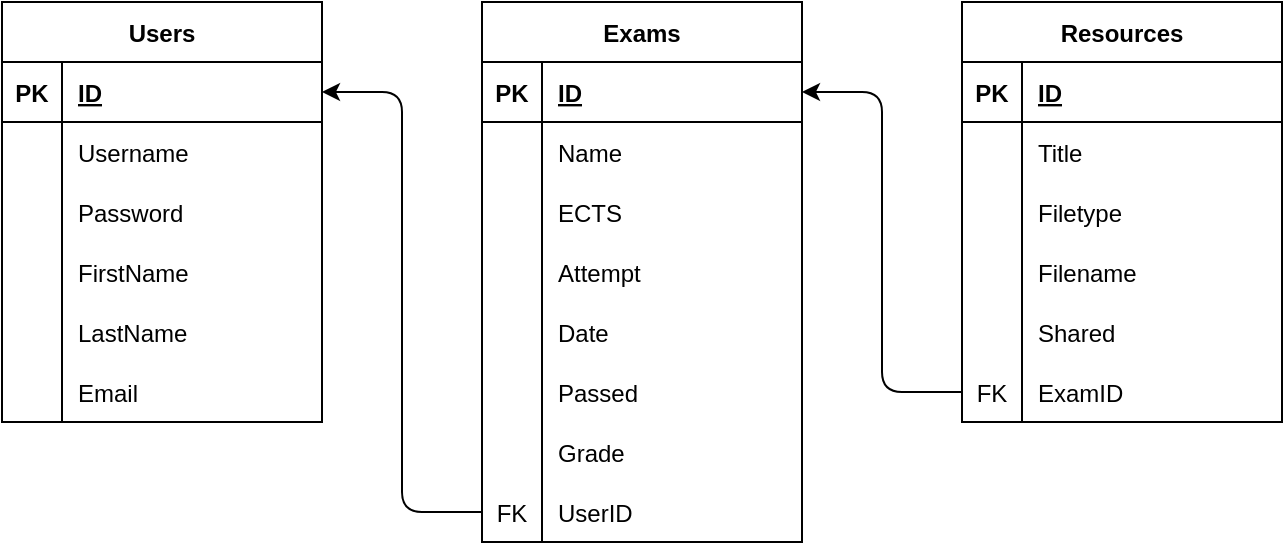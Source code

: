 <mxfile version="13.4.0" type="device"><diagram id="3Y3d2DUZuasznFuktouN" name="Page-1"><mxGraphModel dx="1662" dy="794" grid="1" gridSize="10" guides="1" tooltips="1" connect="1" arrows="1" fold="1" page="1" pageScale="1" pageWidth="827" pageHeight="1169" math="0" shadow="0"><root><mxCell id="0"/><mxCell id="1" parent="0"/><mxCell id="htdD64bJATMVgmMlnhR_-27" value="Exams" style="shape=table;startSize=30;container=1;collapsible=1;childLayout=tableLayout;fixedRows=1;rowLines=0;fontStyle=1;align=center;resizeLast=1;" parent="1" vertex="1"><mxGeometry x="760" y="250" width="160" height="270" as="geometry"/></mxCell><mxCell id="htdD64bJATMVgmMlnhR_-28" value="" style="shape=partialRectangle;collapsible=0;dropTarget=0;pointerEvents=0;fillColor=none;top=0;left=0;bottom=1;right=0;points=[[0,0.5],[1,0.5]];portConstraint=eastwest;" parent="htdD64bJATMVgmMlnhR_-27" vertex="1"><mxGeometry y="30" width="160" height="30" as="geometry"/></mxCell><mxCell id="htdD64bJATMVgmMlnhR_-29" value="PK" style="shape=partialRectangle;connectable=0;fillColor=none;top=0;left=0;bottom=0;right=0;fontStyle=1;overflow=hidden;" parent="htdD64bJATMVgmMlnhR_-28" vertex="1"><mxGeometry width="30" height="30" as="geometry"/></mxCell><mxCell id="htdD64bJATMVgmMlnhR_-30" value="ID" style="shape=partialRectangle;connectable=0;fillColor=none;top=0;left=0;bottom=0;right=0;align=left;spacingLeft=6;fontStyle=5;overflow=hidden;" parent="htdD64bJATMVgmMlnhR_-28" vertex="1"><mxGeometry x="30" width="130" height="30" as="geometry"/></mxCell><mxCell id="htdD64bJATMVgmMlnhR_-31" value="" style="shape=partialRectangle;collapsible=0;dropTarget=0;pointerEvents=0;fillColor=none;top=0;left=0;bottom=0;right=0;points=[[0,0.5],[1,0.5]];portConstraint=eastwest;" parent="htdD64bJATMVgmMlnhR_-27" vertex="1"><mxGeometry y="60" width="160" height="30" as="geometry"/></mxCell><mxCell id="htdD64bJATMVgmMlnhR_-32" value="" style="shape=partialRectangle;connectable=0;fillColor=none;top=0;left=0;bottom=0;right=0;editable=1;overflow=hidden;" parent="htdD64bJATMVgmMlnhR_-31" vertex="1"><mxGeometry width="30" height="30" as="geometry"/></mxCell><mxCell id="htdD64bJATMVgmMlnhR_-33" value="Name" style="shape=partialRectangle;connectable=0;fillColor=none;top=0;left=0;bottom=0;right=0;align=left;spacingLeft=6;overflow=hidden;" parent="htdD64bJATMVgmMlnhR_-31" vertex="1"><mxGeometry x="30" width="130" height="30" as="geometry"/></mxCell><mxCell id="htdD64bJATMVgmMlnhR_-34" value="" style="shape=partialRectangle;collapsible=0;dropTarget=0;pointerEvents=0;fillColor=none;top=0;left=0;bottom=0;right=0;points=[[0,0.5],[1,0.5]];portConstraint=eastwest;" parent="htdD64bJATMVgmMlnhR_-27" vertex="1"><mxGeometry y="90" width="160" height="30" as="geometry"/></mxCell><mxCell id="htdD64bJATMVgmMlnhR_-35" value="" style="shape=partialRectangle;connectable=0;fillColor=none;top=0;left=0;bottom=0;right=0;editable=1;overflow=hidden;" parent="htdD64bJATMVgmMlnhR_-34" vertex="1"><mxGeometry width="30" height="30" as="geometry"/></mxCell><mxCell id="htdD64bJATMVgmMlnhR_-36" value="ECTS" style="shape=partialRectangle;connectable=0;fillColor=none;top=0;left=0;bottom=0;right=0;align=left;spacingLeft=6;overflow=hidden;" parent="htdD64bJATMVgmMlnhR_-34" vertex="1"><mxGeometry x="30" width="130" height="30" as="geometry"/></mxCell><mxCell id="htdD64bJATMVgmMlnhR_-37" value="" style="shape=partialRectangle;collapsible=0;dropTarget=0;pointerEvents=0;fillColor=none;top=0;left=0;bottom=0;right=0;points=[[0,0.5],[1,0.5]];portConstraint=eastwest;" parent="htdD64bJATMVgmMlnhR_-27" vertex="1"><mxGeometry y="120" width="160" height="30" as="geometry"/></mxCell><mxCell id="htdD64bJATMVgmMlnhR_-38" value="" style="shape=partialRectangle;connectable=0;fillColor=none;top=0;left=0;bottom=0;right=0;editable=1;overflow=hidden;" parent="htdD64bJATMVgmMlnhR_-37" vertex="1"><mxGeometry width="30" height="30" as="geometry"/></mxCell><mxCell id="htdD64bJATMVgmMlnhR_-39" value="Attempt" style="shape=partialRectangle;connectable=0;fillColor=none;top=0;left=0;bottom=0;right=0;align=left;spacingLeft=6;overflow=hidden;" parent="htdD64bJATMVgmMlnhR_-37" vertex="1"><mxGeometry x="30" width="130" height="30" as="geometry"/></mxCell><mxCell id="htdD64bJATMVgmMlnhR_-89" value="" style="shape=partialRectangle;collapsible=0;dropTarget=0;pointerEvents=0;fillColor=none;top=0;left=0;bottom=0;right=0;points=[[0,0.5],[1,0.5]];portConstraint=eastwest;" parent="htdD64bJATMVgmMlnhR_-27" vertex="1"><mxGeometry y="150" width="160" height="30" as="geometry"/></mxCell><mxCell id="htdD64bJATMVgmMlnhR_-90" value="" style="shape=partialRectangle;connectable=0;fillColor=none;top=0;left=0;bottom=0;right=0;editable=1;overflow=hidden;" parent="htdD64bJATMVgmMlnhR_-89" vertex="1"><mxGeometry width="30" height="30" as="geometry"/></mxCell><mxCell id="htdD64bJATMVgmMlnhR_-91" value="Date" style="shape=partialRectangle;connectable=0;fillColor=none;top=0;left=0;bottom=0;right=0;align=left;spacingLeft=6;overflow=hidden;" parent="htdD64bJATMVgmMlnhR_-89" vertex="1"><mxGeometry x="30" width="130" height="30" as="geometry"/></mxCell><mxCell id="htdD64bJATMVgmMlnhR_-93" value="" style="shape=partialRectangle;collapsible=0;dropTarget=0;pointerEvents=0;fillColor=none;top=0;left=0;bottom=0;right=0;points=[[0,0.5],[1,0.5]];portConstraint=eastwest;" parent="htdD64bJATMVgmMlnhR_-27" vertex="1"><mxGeometry y="180" width="160" height="30" as="geometry"/></mxCell><mxCell id="htdD64bJATMVgmMlnhR_-94" value="" style="shape=partialRectangle;connectable=0;fillColor=none;top=0;left=0;bottom=0;right=0;editable=1;overflow=hidden;" parent="htdD64bJATMVgmMlnhR_-93" vertex="1"><mxGeometry width="30" height="30" as="geometry"/></mxCell><mxCell id="htdD64bJATMVgmMlnhR_-95" value="Passed" style="shape=partialRectangle;connectable=0;fillColor=none;top=0;left=0;bottom=0;right=0;align=left;spacingLeft=6;overflow=hidden;" parent="htdD64bJATMVgmMlnhR_-93" vertex="1"><mxGeometry x="30" width="130" height="30" as="geometry"/></mxCell><mxCell id="htdD64bJATMVgmMlnhR_-97" value="" style="shape=partialRectangle;collapsible=0;dropTarget=0;pointerEvents=0;fillColor=none;top=0;left=0;bottom=0;right=0;points=[[0,0.5],[1,0.5]];portConstraint=eastwest;" parent="htdD64bJATMVgmMlnhR_-27" vertex="1"><mxGeometry y="210" width="160" height="30" as="geometry"/></mxCell><mxCell id="htdD64bJATMVgmMlnhR_-98" value="" style="shape=partialRectangle;connectable=0;fillColor=none;top=0;left=0;bottom=0;right=0;editable=1;overflow=hidden;" parent="htdD64bJATMVgmMlnhR_-97" vertex="1"><mxGeometry width="30" height="30" as="geometry"/></mxCell><mxCell id="htdD64bJATMVgmMlnhR_-99" value="Grade" style="shape=partialRectangle;connectable=0;fillColor=none;top=0;left=0;bottom=0;right=0;align=left;spacingLeft=6;overflow=hidden;" parent="htdD64bJATMVgmMlnhR_-97" vertex="1"><mxGeometry x="30" width="130" height="30" as="geometry"/></mxCell><mxCell id="htdD64bJATMVgmMlnhR_-101" value="" style="shape=partialRectangle;collapsible=0;dropTarget=0;pointerEvents=0;fillColor=none;top=0;left=0;bottom=0;right=0;points=[[0,0.5],[1,0.5]];portConstraint=eastwest;" parent="htdD64bJATMVgmMlnhR_-27" vertex="1"><mxGeometry y="240" width="160" height="30" as="geometry"/></mxCell><mxCell id="htdD64bJATMVgmMlnhR_-102" value="FK" style="shape=partialRectangle;connectable=0;fillColor=none;top=0;left=0;bottom=0;right=0;fontStyle=0;overflow=hidden;" parent="htdD64bJATMVgmMlnhR_-101" vertex="1"><mxGeometry width="30" height="30" as="geometry"/></mxCell><mxCell id="htdD64bJATMVgmMlnhR_-103" value="UserID" style="shape=partialRectangle;connectable=0;fillColor=none;top=0;left=0;bottom=0;right=0;align=left;spacingLeft=6;fontStyle=0;overflow=hidden;" parent="htdD64bJATMVgmMlnhR_-101" vertex="1"><mxGeometry x="30" width="130" height="30" as="geometry"/></mxCell><mxCell id="htdD64bJATMVgmMlnhR_-64" value="Users" style="shape=table;startSize=30;container=1;collapsible=1;childLayout=tableLayout;fixedRows=1;rowLines=0;fontStyle=1;align=center;resizeLast=1;" parent="1" vertex="1"><mxGeometry x="520" y="250" width="160" height="210" as="geometry"><mxRectangle x="500" y="330" width="70" height="30" as="alternateBounds"/></mxGeometry></mxCell><mxCell id="htdD64bJATMVgmMlnhR_-65" value="" style="shape=partialRectangle;collapsible=0;dropTarget=0;pointerEvents=0;fillColor=none;top=0;left=0;bottom=1;right=0;points=[[0,0.5],[1,0.5]];portConstraint=eastwest;" parent="htdD64bJATMVgmMlnhR_-64" vertex="1"><mxGeometry y="30" width="160" height="30" as="geometry"/></mxCell><mxCell id="htdD64bJATMVgmMlnhR_-66" value="PK" style="shape=partialRectangle;connectable=0;fillColor=none;top=0;left=0;bottom=0;right=0;fontStyle=1;overflow=hidden;" parent="htdD64bJATMVgmMlnhR_-65" vertex="1"><mxGeometry width="30" height="30" as="geometry"/></mxCell><mxCell id="htdD64bJATMVgmMlnhR_-67" value="ID" style="shape=partialRectangle;connectable=0;fillColor=none;top=0;left=0;bottom=0;right=0;align=left;spacingLeft=6;fontStyle=5;overflow=hidden;" parent="htdD64bJATMVgmMlnhR_-65" vertex="1"><mxGeometry x="30" width="130" height="30" as="geometry"/></mxCell><mxCell id="htdD64bJATMVgmMlnhR_-68" value="" style="shape=partialRectangle;collapsible=0;dropTarget=0;pointerEvents=0;fillColor=none;top=0;left=0;bottom=0;right=0;points=[[0,0.5],[1,0.5]];portConstraint=eastwest;" parent="htdD64bJATMVgmMlnhR_-64" vertex="1"><mxGeometry y="60" width="160" height="30" as="geometry"/></mxCell><mxCell id="htdD64bJATMVgmMlnhR_-69" value="" style="shape=partialRectangle;connectable=0;fillColor=none;top=0;left=0;bottom=0;right=0;editable=1;overflow=hidden;" parent="htdD64bJATMVgmMlnhR_-68" vertex="1"><mxGeometry width="30" height="30" as="geometry"/></mxCell><mxCell id="htdD64bJATMVgmMlnhR_-70" value="Username" style="shape=partialRectangle;connectable=0;fillColor=none;top=0;left=0;bottom=0;right=0;align=left;spacingLeft=6;overflow=hidden;" parent="htdD64bJATMVgmMlnhR_-68" vertex="1"><mxGeometry x="30" width="130" height="30" as="geometry"/></mxCell><mxCell id="htdD64bJATMVgmMlnhR_-71" value="" style="shape=partialRectangle;collapsible=0;dropTarget=0;pointerEvents=0;fillColor=none;top=0;left=0;bottom=0;right=0;points=[[0,0.5],[1,0.5]];portConstraint=eastwest;" parent="htdD64bJATMVgmMlnhR_-64" vertex="1"><mxGeometry y="90" width="160" height="30" as="geometry"/></mxCell><mxCell id="htdD64bJATMVgmMlnhR_-72" value="" style="shape=partialRectangle;connectable=0;fillColor=none;top=0;left=0;bottom=0;right=0;editable=1;overflow=hidden;" parent="htdD64bJATMVgmMlnhR_-71" vertex="1"><mxGeometry width="30" height="30" as="geometry"/></mxCell><mxCell id="htdD64bJATMVgmMlnhR_-73" value="Password" style="shape=partialRectangle;connectable=0;fillColor=none;top=0;left=0;bottom=0;right=0;align=left;spacingLeft=6;overflow=hidden;" parent="htdD64bJATMVgmMlnhR_-71" vertex="1"><mxGeometry x="30" width="130" height="30" as="geometry"/></mxCell><mxCell id="htdD64bJATMVgmMlnhR_-74" value="" style="shape=partialRectangle;collapsible=0;dropTarget=0;pointerEvents=0;fillColor=none;top=0;left=0;bottom=0;right=0;points=[[0,0.5],[1,0.5]];portConstraint=eastwest;" parent="htdD64bJATMVgmMlnhR_-64" vertex="1"><mxGeometry y="120" width="160" height="30" as="geometry"/></mxCell><mxCell id="htdD64bJATMVgmMlnhR_-75" value="" style="shape=partialRectangle;connectable=0;fillColor=none;top=0;left=0;bottom=0;right=0;editable=1;overflow=hidden;" parent="htdD64bJATMVgmMlnhR_-74" vertex="1"><mxGeometry width="30" height="30" as="geometry"/></mxCell><mxCell id="htdD64bJATMVgmMlnhR_-76" value="FirstName" style="shape=partialRectangle;connectable=0;fillColor=none;top=0;left=0;bottom=0;right=0;align=left;spacingLeft=6;overflow=hidden;" parent="htdD64bJATMVgmMlnhR_-74" vertex="1"><mxGeometry x="30" width="130" height="30" as="geometry"/></mxCell><mxCell id="htdD64bJATMVgmMlnhR_-80" value="" style="shape=partialRectangle;collapsible=0;dropTarget=0;pointerEvents=0;fillColor=none;top=0;left=0;bottom=0;right=0;points=[[0,0.5],[1,0.5]];portConstraint=eastwest;" parent="htdD64bJATMVgmMlnhR_-64" vertex="1"><mxGeometry y="150" width="160" height="30" as="geometry"/></mxCell><mxCell id="htdD64bJATMVgmMlnhR_-81" value="" style="shape=partialRectangle;connectable=0;fillColor=none;top=0;left=0;bottom=0;right=0;editable=1;overflow=hidden;" parent="htdD64bJATMVgmMlnhR_-80" vertex="1"><mxGeometry width="30" height="30" as="geometry"/></mxCell><mxCell id="htdD64bJATMVgmMlnhR_-82" value="LastName" style="shape=partialRectangle;connectable=0;fillColor=none;top=0;left=0;bottom=0;right=0;align=left;spacingLeft=6;overflow=hidden;" parent="htdD64bJATMVgmMlnhR_-80" vertex="1"><mxGeometry x="30" width="130" height="30" as="geometry"/></mxCell><mxCell id="htdD64bJATMVgmMlnhR_-85" value="" style="shape=partialRectangle;collapsible=0;dropTarget=0;pointerEvents=0;fillColor=none;top=0;left=0;bottom=0;right=0;points=[[0,0.5],[1,0.5]];portConstraint=eastwest;" parent="htdD64bJATMVgmMlnhR_-64" vertex="1"><mxGeometry y="180" width="160" height="30" as="geometry"/></mxCell><mxCell id="htdD64bJATMVgmMlnhR_-86" value="" style="shape=partialRectangle;connectable=0;fillColor=none;top=0;left=0;bottom=0;right=0;editable=1;overflow=hidden;" parent="htdD64bJATMVgmMlnhR_-85" vertex="1"><mxGeometry width="30" height="30" as="geometry"/></mxCell><mxCell id="htdD64bJATMVgmMlnhR_-87" value="Email" style="shape=partialRectangle;connectable=0;fillColor=none;top=0;left=0;bottom=0;right=0;align=left;spacingLeft=6;overflow=hidden;" parent="htdD64bJATMVgmMlnhR_-85" vertex="1"><mxGeometry x="30" width="130" height="30" as="geometry"/></mxCell><mxCell id="htdD64bJATMVgmMlnhR_-127" value="" style="endArrow=classic;html=1;exitX=0;exitY=0.5;exitDx=0;exitDy=0;entryX=1;entryY=0.5;entryDx=0;entryDy=0;" parent="1" source="htdD64bJATMVgmMlnhR_-101" target="htdD64bJATMVgmMlnhR_-65" edge="1"><mxGeometry width="50" height="50" relative="1" as="geometry"><mxPoint x="570" y="430" as="sourcePoint"/><mxPoint x="620" y="380" as="targetPoint"/><Array as="points"><mxPoint x="720" y="505"/><mxPoint x="720" y="295"/></Array></mxGeometry></mxCell><mxCell id="htdD64bJATMVgmMlnhR_-105" value="Resources" style="shape=table;startSize=30;container=1;collapsible=1;childLayout=tableLayout;fixedRows=1;rowLines=0;fontStyle=1;align=center;resizeLast=1;fillColor=none;" parent="1" vertex="1"><mxGeometry x="1000" y="250" width="160" height="210" as="geometry"/></mxCell><mxCell id="htdD64bJATMVgmMlnhR_-106" value="" style="shape=partialRectangle;collapsible=0;dropTarget=0;pointerEvents=0;fillColor=none;top=0;left=0;bottom=1;right=0;points=[[0,0.5],[1,0.5]];portConstraint=eastwest;" parent="htdD64bJATMVgmMlnhR_-105" vertex="1"><mxGeometry y="30" width="160" height="30" as="geometry"/></mxCell><mxCell id="htdD64bJATMVgmMlnhR_-107" value="PK" style="shape=partialRectangle;connectable=0;fillColor=none;top=0;left=0;bottom=0;right=0;fontStyle=1;overflow=hidden;" parent="htdD64bJATMVgmMlnhR_-106" vertex="1"><mxGeometry width="30" height="30" as="geometry"/></mxCell><mxCell id="htdD64bJATMVgmMlnhR_-108" value="ID" style="shape=partialRectangle;connectable=0;fillColor=none;top=0;left=0;bottom=0;right=0;align=left;spacingLeft=6;fontStyle=5;overflow=hidden;" parent="htdD64bJATMVgmMlnhR_-106" vertex="1"><mxGeometry x="30" width="130" height="30" as="geometry"/></mxCell><mxCell id="htdD64bJATMVgmMlnhR_-109" value="" style="shape=partialRectangle;collapsible=0;dropTarget=0;pointerEvents=0;fillColor=none;top=0;left=0;bottom=0;right=0;points=[[0,0.5],[1,0.5]];portConstraint=eastwest;" parent="htdD64bJATMVgmMlnhR_-105" vertex="1"><mxGeometry y="60" width="160" height="30" as="geometry"/></mxCell><mxCell id="htdD64bJATMVgmMlnhR_-110" value="" style="shape=partialRectangle;connectable=0;fillColor=none;top=0;left=0;bottom=0;right=0;editable=1;overflow=hidden;" parent="htdD64bJATMVgmMlnhR_-109" vertex="1"><mxGeometry width="30" height="30" as="geometry"/></mxCell><mxCell id="htdD64bJATMVgmMlnhR_-111" value="Title" style="shape=partialRectangle;connectable=0;fillColor=none;top=0;left=0;bottom=0;right=0;align=left;spacingLeft=6;overflow=hidden;" parent="htdD64bJATMVgmMlnhR_-109" vertex="1"><mxGeometry x="30" width="130" height="30" as="geometry"/></mxCell><mxCell id="htdD64bJATMVgmMlnhR_-112" value="" style="shape=partialRectangle;collapsible=0;dropTarget=0;pointerEvents=0;fillColor=none;top=0;left=0;bottom=0;right=0;points=[[0,0.5],[1,0.5]];portConstraint=eastwest;" parent="htdD64bJATMVgmMlnhR_-105" vertex="1"><mxGeometry y="90" width="160" height="30" as="geometry"/></mxCell><mxCell id="htdD64bJATMVgmMlnhR_-113" value="" style="shape=partialRectangle;connectable=0;fillColor=none;top=0;left=0;bottom=0;right=0;editable=1;overflow=hidden;" parent="htdD64bJATMVgmMlnhR_-112" vertex="1"><mxGeometry width="30" height="30" as="geometry"/></mxCell><mxCell id="htdD64bJATMVgmMlnhR_-114" value="Filetype" style="shape=partialRectangle;connectable=0;fillColor=none;top=0;left=0;bottom=0;right=0;align=left;spacingLeft=6;overflow=hidden;" parent="htdD64bJATMVgmMlnhR_-112" vertex="1"><mxGeometry x="30" width="130" height="30" as="geometry"/></mxCell><mxCell id="htdD64bJATMVgmMlnhR_-115" value="" style="shape=partialRectangle;collapsible=0;dropTarget=0;pointerEvents=0;fillColor=none;top=0;left=0;bottom=0;right=0;points=[[0,0.5],[1,0.5]];portConstraint=eastwest;" parent="htdD64bJATMVgmMlnhR_-105" vertex="1"><mxGeometry y="120" width="160" height="30" as="geometry"/></mxCell><mxCell id="htdD64bJATMVgmMlnhR_-116" value="" style="shape=partialRectangle;connectable=0;fillColor=none;top=0;left=0;bottom=0;right=0;editable=1;overflow=hidden;" parent="htdD64bJATMVgmMlnhR_-115" vertex="1"><mxGeometry width="30" height="30" as="geometry"/></mxCell><mxCell id="htdD64bJATMVgmMlnhR_-117" value="Filename" style="shape=partialRectangle;connectable=0;fillColor=none;top=0;left=0;bottom=0;right=0;align=left;spacingLeft=6;overflow=hidden;" parent="htdD64bJATMVgmMlnhR_-115" vertex="1"><mxGeometry x="30" width="130" height="30" as="geometry"/></mxCell><mxCell id="bfhz3I9ShrgZG60lANnP-2" value="" style="shape=partialRectangle;collapsible=0;dropTarget=0;pointerEvents=0;fillColor=none;top=0;left=0;bottom=0;right=0;points=[[0,0.5],[1,0.5]];portConstraint=eastwest;" vertex="1" parent="htdD64bJATMVgmMlnhR_-105"><mxGeometry y="150" width="160" height="30" as="geometry"/></mxCell><mxCell id="bfhz3I9ShrgZG60lANnP-3" value="" style="shape=partialRectangle;connectable=0;fillColor=none;top=0;left=0;bottom=0;right=0;editable=1;overflow=hidden;" vertex="1" parent="bfhz3I9ShrgZG60lANnP-2"><mxGeometry width="30" height="30" as="geometry"/></mxCell><mxCell id="bfhz3I9ShrgZG60lANnP-4" value="Shared" style="shape=partialRectangle;connectable=0;fillColor=none;top=0;left=0;bottom=0;right=0;align=left;spacingLeft=6;overflow=hidden;" vertex="1" parent="bfhz3I9ShrgZG60lANnP-2"><mxGeometry x="30" width="130" height="30" as="geometry"/></mxCell><mxCell id="bfhz3I9ShrgZG60lANnP-6" value="" style="shape=partialRectangle;collapsible=0;dropTarget=0;pointerEvents=0;fillColor=none;top=0;left=0;bottom=0;right=0;points=[[0,0.5],[1,0.5]];portConstraint=eastwest;" vertex="1" parent="htdD64bJATMVgmMlnhR_-105"><mxGeometry y="180" width="160" height="30" as="geometry"/></mxCell><mxCell id="bfhz3I9ShrgZG60lANnP-7" value="FK" style="shape=partialRectangle;connectable=0;fillColor=none;top=0;left=0;bottom=0;right=0;fontStyle=0;overflow=hidden;" vertex="1" parent="bfhz3I9ShrgZG60lANnP-6"><mxGeometry width="30" height="30" as="geometry"/></mxCell><mxCell id="bfhz3I9ShrgZG60lANnP-8" value="ExamID" style="shape=partialRectangle;connectable=0;fillColor=none;top=0;left=0;bottom=0;right=0;align=left;spacingLeft=6;fontStyle=0;overflow=hidden;" vertex="1" parent="bfhz3I9ShrgZG60lANnP-6"><mxGeometry x="30" width="130" height="30" as="geometry"/></mxCell><mxCell id="bfhz3I9ShrgZG60lANnP-9" value="" style="endArrow=classic;html=1;exitX=0;exitY=0.5;exitDx=0;exitDy=0;entryX=1;entryY=0.5;entryDx=0;entryDy=0;" edge="1" parent="1" source="bfhz3I9ShrgZG60lANnP-6" target="htdD64bJATMVgmMlnhR_-28"><mxGeometry width="50" height="50" relative="1" as="geometry"><mxPoint x="1010" y="540" as="sourcePoint"/><mxPoint x="1060" y="490" as="targetPoint"/><Array as="points"><mxPoint x="960" y="445"/><mxPoint x="960" y="295"/></Array></mxGeometry></mxCell></root></mxGraphModel></diagram></mxfile>